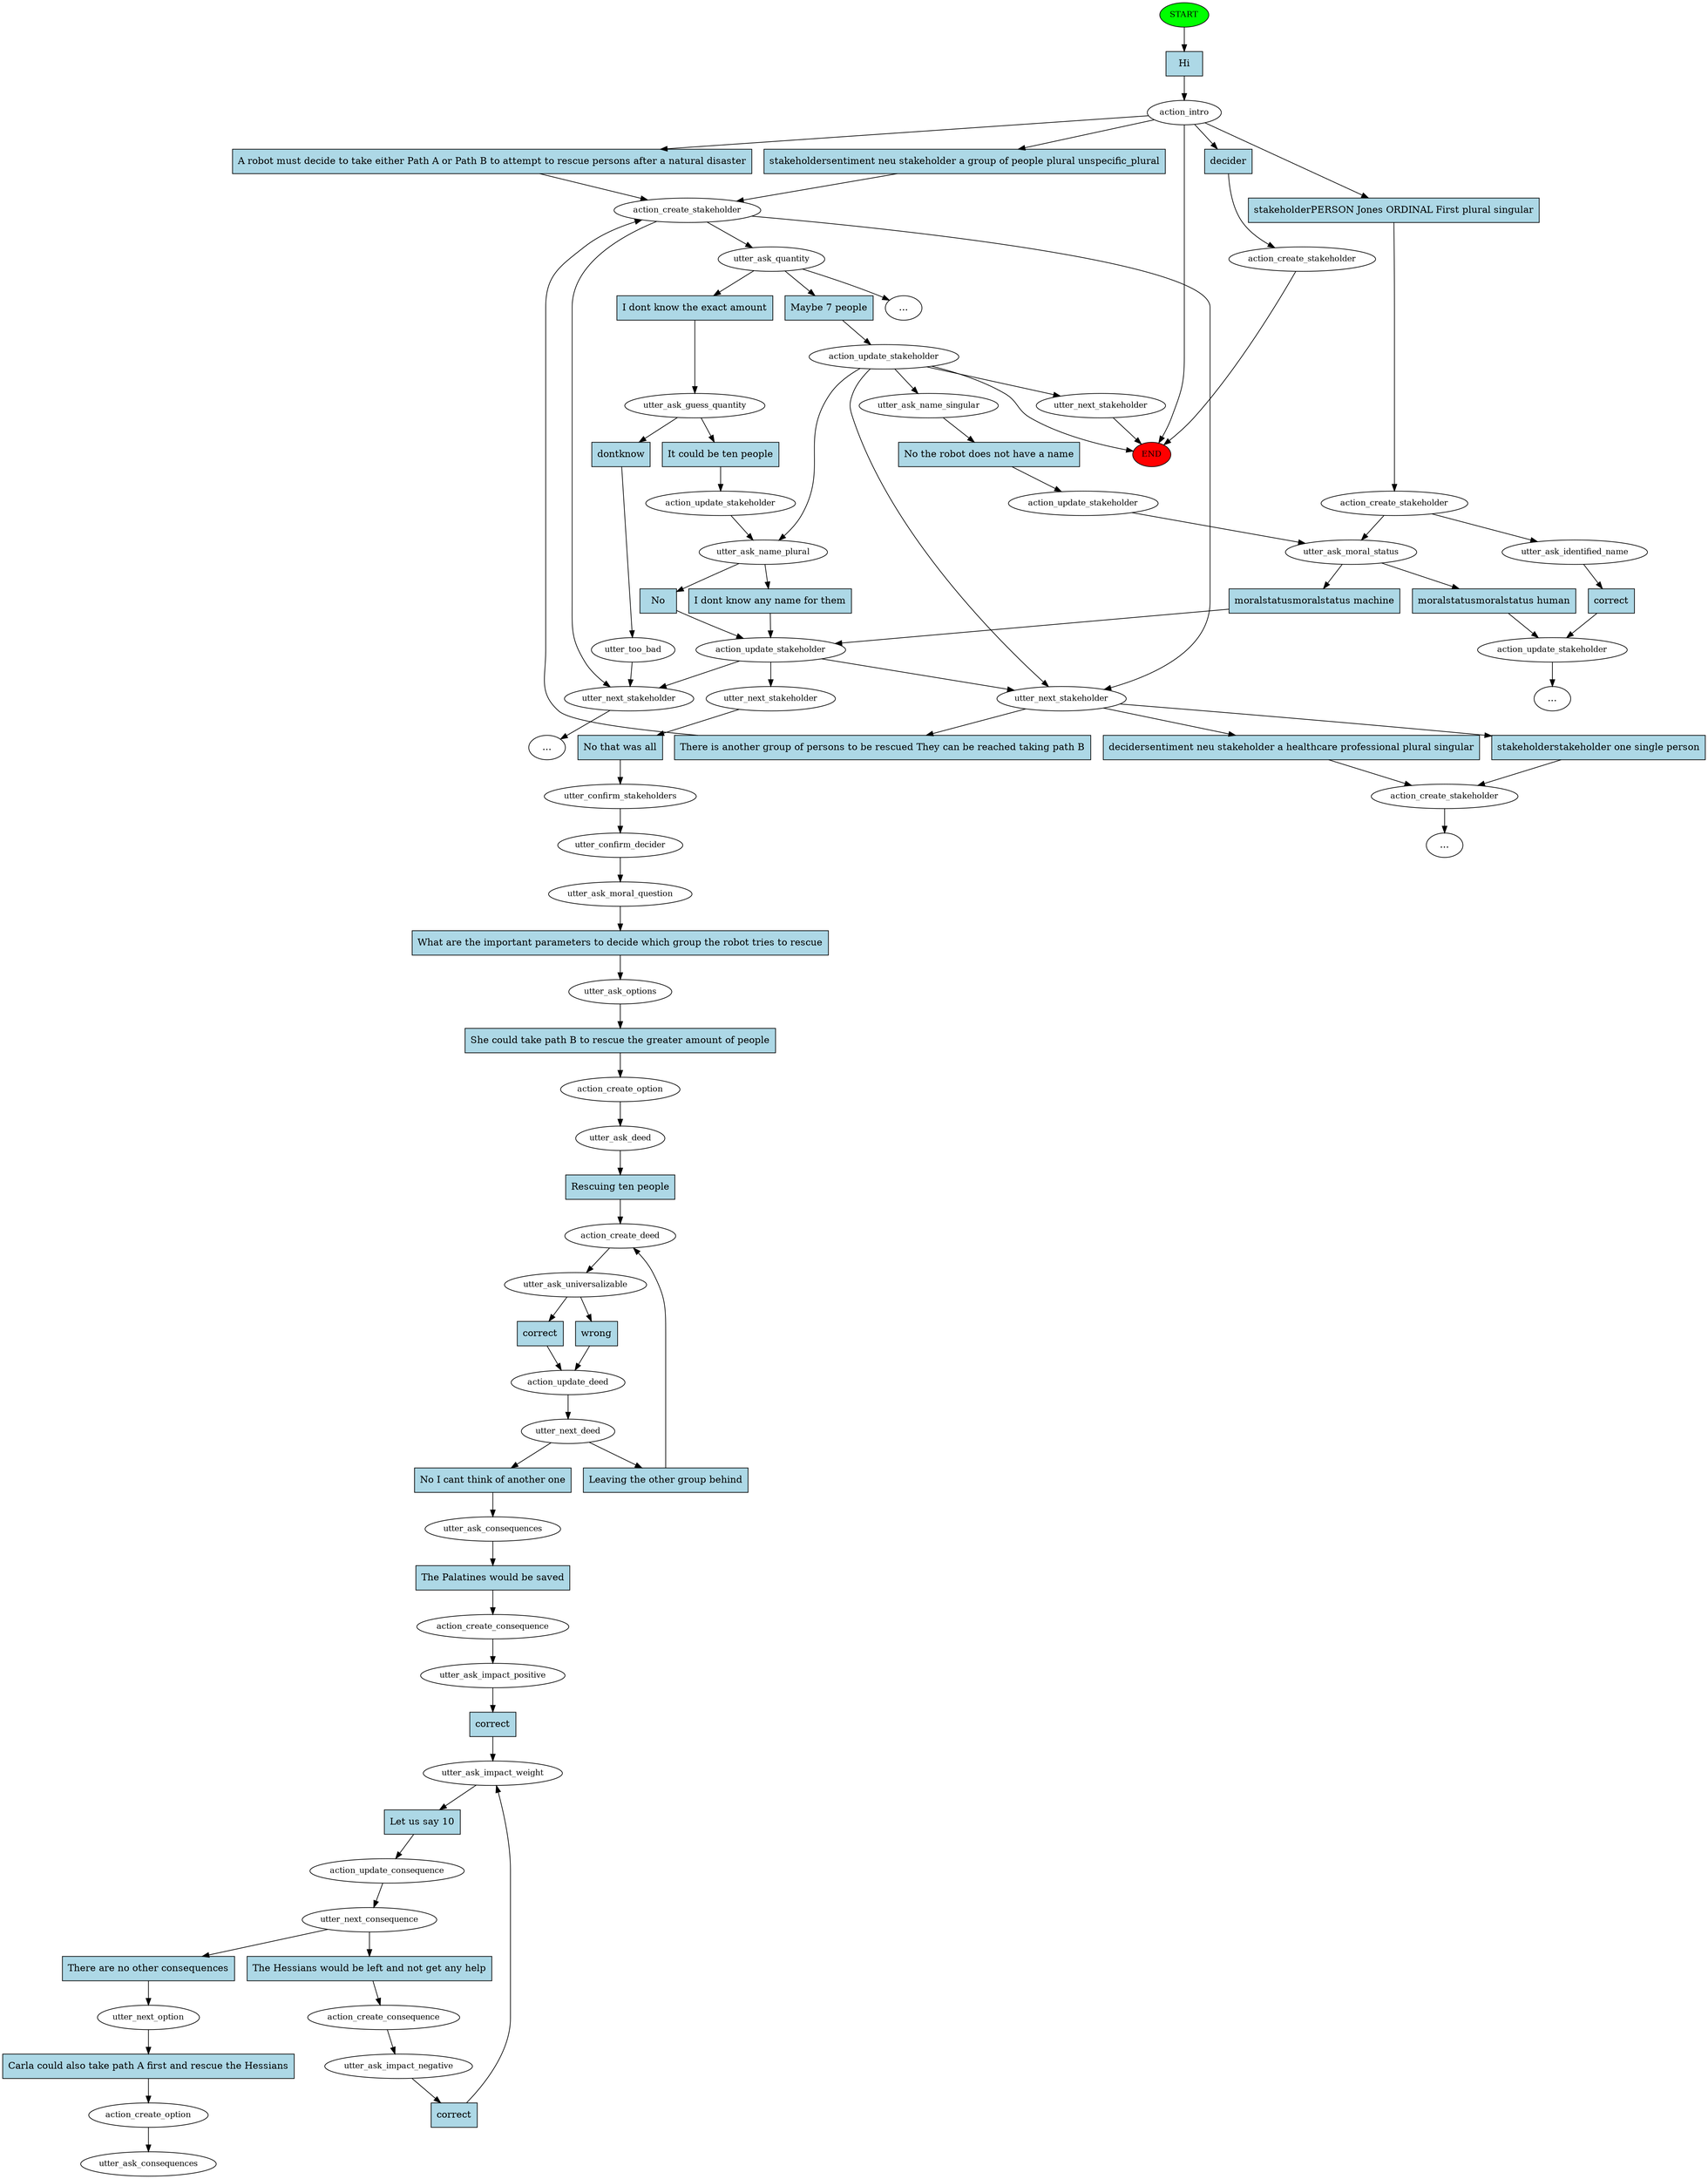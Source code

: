 digraph  {
0 [class="start active", fillcolor=green, fontsize=12, label=START, style=filled];
"-1" [class=end, fillcolor=red, fontsize=12, label=END, style=filled];
1 [class=active, fontsize=12, label=action_intro];
2 [class=active, fontsize=12, label=action_create_stakeholder];
3 [class=active, fontsize=12, label=utter_next_stakeholder];
4 [class="", fontsize=12, label=action_create_stakeholder];
11 [class=active, fontsize=12, label=utter_ask_quantity];
12 [class=active, fontsize=12, label=action_update_stakeholder];
15 [class="", fontsize=12, label=utter_next_stakeholder];
55 [class="", fontsize=12, label=utter_next_stakeholder];
"-34" [class=ellipsis, label="..."];
165 [class=active, fontsize=12, label=utter_ask_guess_quantity];
166 [class="", fontsize=12, label=utter_too_bad];
172 [class=active, fontsize=12, label=utter_ask_name_plural];
173 [class=active, fontsize=12, label=action_update_stakeholder];
183 [class="", fontsize=12, label=action_create_stakeholder];
184 [class=active, fontsize=12, label=utter_ask_moral_status];
185 [class="", fontsize=12, label=action_update_stakeholder];
188 [class="", fontsize=12, label=utter_ask_identified_name];
"-40" [class=ellipsis, label="..."];
195 [class="", fontsize=12, label=action_create_stakeholder];
"-42" [class=ellipsis, label="..."];
"-43" [class=ellipsis, label="..."];
228 [class=active, fontsize=12, label=utter_ask_name_singular];
229 [class=active, fontsize=12, label=action_update_stakeholder];
242 [class=active, fontsize=12, label=action_update_stakeholder];
245 [class=active, fontsize=12, label=utter_next_stakeholder];
246 [class=active, fontsize=12, label=utter_confirm_stakeholders];
247 [class=active, fontsize=12, label=utter_confirm_decider];
248 [class=active, fontsize=12, label=utter_ask_moral_question];
249 [class=active, fontsize=12, label=utter_ask_options];
250 [class=active, fontsize=12, label=action_create_option];
251 [class=active, fontsize=12, label=utter_ask_deed];
252 [class=active, fontsize=12, label=action_create_deed];
253 [class=active, fontsize=12, label=utter_ask_universalizable];
254 [class=active, fontsize=12, label=action_update_deed];
255 [class=active, fontsize=12, label=utter_next_deed];
260 [class=active, fontsize=12, label=utter_ask_consequences];
261 [class=active, fontsize=12, label=action_create_consequence];
262 [class=active, fontsize=12, label=utter_ask_impact_positive];
263 [class=active, fontsize=12, label=utter_ask_impact_weight];
264 [class=active, fontsize=12, label=action_update_consequence];
265 [class=active, fontsize=12, label=utter_next_consequence];
266 [class=active, fontsize=12, label=action_create_consequence];
267 [class=active, fontsize=12, label=utter_ask_impact_negative];
271 [class=active, fontsize=12, label=utter_next_option];
272 [class=active, fontsize=12, label=action_create_option];
273 [class="dashed active", fontsize=12, label=utter_ask_consequences];
274 [class="intent active", fillcolor=lightblue, label=Hi, shape=rect, style=filled];
275 [class=intent, fillcolor=lightblue, label="stakeholdersentiment neu stakeholder a group of people plural unspecific_plural", shape=rect, style=filled];
276 [class="intent active", fillcolor=lightblue, label="A robot must decide to take either Path A or Path B to attempt to rescue persons after a natural disaster", shape=rect, style=filled];
277 [class=intent, fillcolor=lightblue, label="stakeholderPERSON Jones ORDINAL First plural singular", shape=rect, style=filled];
278 [class=intent, fillcolor=lightblue, label=decider, shape=rect, style=filled];
279 [class=intent, fillcolor=lightblue, label="stakeholderstakeholder one single person", shape=rect, style=filled];
280 [class=intent, fillcolor=lightblue, label="decidersentiment neu stakeholder a healthcare professional plural singular", shape=rect, style=filled];
281 [class="intent active", fillcolor=lightblue, label="There is another group of persons to be rescued They can be reached taking path B", shape=rect, style=filled];
282 [class="intent active", fillcolor=lightblue, label="Maybe 7 people", shape=rect, style=filled];
283 [class="intent active", fillcolor=lightblue, label="I dont know the exact amount", shape=rect, style=filled];
284 [class=intent, fillcolor=lightblue, label=dontknow, shape=rect, style=filled];
285 [class="intent active", fillcolor=lightblue, label="It could be ten people", shape=rect, style=filled];
286 [class="intent active", fillcolor=lightblue, label="I dont know any name for them", shape=rect, style=filled];
287 [class="intent active", fillcolor=lightblue, label=No, shape=rect, style=filled];
288 [class=intent, fillcolor=lightblue, label="moralstatusmoralstatus human", shape=rect, style=filled];
289 [class="intent active", fillcolor=lightblue, label="moralstatusmoralstatus machine", shape=rect, style=filled];
290 [class=intent, fillcolor=lightblue, label=correct, shape=rect, style=filled];
291 [class="intent active", fillcolor=lightblue, label="No the robot does not have a name", shape=rect, style=filled];
292 [class="intent active", fillcolor=lightblue, label="No that was all", shape=rect, style=filled];
293 [class="intent active", fillcolor=lightblue, label="What are the important parameters to decide which group the robot tries to rescue", shape=rect, style=filled];
294 [class="intent active", fillcolor=lightblue, label="She could take path B to rescue the greater amount of people", shape=rect, style=filled];
295 [class="intent active", fillcolor=lightblue, label="Rescuing ten people", shape=rect, style=filled];
296 [class="intent active", fillcolor=lightblue, label=correct, shape=rect, style=filled];
297 [class="intent active", fillcolor=lightblue, label=wrong, shape=rect, style=filled];
298 [class="intent active", fillcolor=lightblue, label="Leaving the other group behind", shape=rect, style=filled];
299 [class="intent active", fillcolor=lightblue, label="No I cant think of another one", shape=rect, style=filled];
300 [class="intent active", fillcolor=lightblue, label="The Palatines would be saved", shape=rect, style=filled];
301 [class="intent active", fillcolor=lightblue, label=correct, shape=rect, style=filled];
302 [class="intent active", fillcolor=lightblue, label="Let us say 10", shape=rect, style=filled];
303 [class="intent active", fillcolor=lightblue, label="The Hessians would be left and not get any help", shape=rect, style=filled];
304 [class="intent active", fillcolor=lightblue, label="There are no other consequences", shape=rect, style=filled];
305 [class="intent active", fillcolor=lightblue, label=correct, shape=rect, style=filled];
306 [class="intent active", fillcolor=lightblue, label="Carla could also take path A first and rescue the Hessians", shape=rect, style=filled];
0 -> 274  [class=active, key=0];
1 -> "-1"  [class="", key=NONE, label=""];
1 -> 275  [class="", key=0];
1 -> 276  [class=active, key=0];
1 -> 277  [class="", key=0];
1 -> 278  [class="", key=0];
2 -> 3  [class="", key=NONE, label=""];
2 -> 15  [class="", key=NONE, label=""];
2 -> 11  [class=active, key=NONE, label=""];
3 -> 279  [class="", key=0];
3 -> 280  [class="", key=0];
3 -> 281  [class=active, key=0];
4 -> "-43"  [class="", key=NONE, label=""];
11 -> "-34"  [class="", key=NONE, label=""];
11 -> 282  [class=active, key=0];
11 -> 283  [class=active, key=0];
12 -> 3  [class="", key=NONE, label=""];
12 -> 55  [class="", key=NONE, label=""];
12 -> 172  [class=active, key=NONE, label=""];
12 -> "-1"  [class="", key=NONE, label=""];
12 -> 228  [class=active, key=NONE, label=""];
15 -> "-42"  [class="", key=NONE, label=""];
55 -> "-1"  [class="", key=NONE, label=""];
165 -> 284  [class="", key=0];
165 -> 285  [class=active, key=0];
166 -> 15  [class="", key=NONE, label=""];
172 -> 286  [class=active, key=0];
172 -> 287  [class=active, key=0];
173 -> 15  [class="", key=NONE, label=""];
173 -> 3  [class=active, key=NONE, label=""];
173 -> 245  [class=active, key=NONE, label=""];
183 -> 184  [class="", key=NONE, label=""];
183 -> 188  [class="", key=NONE, label=""];
184 -> 288  [class="", key=0];
184 -> 289  [class=active, key=0];
185 -> "-40"  [class="", key=NONE, label=""];
188 -> 290  [class="", key=0];
195 -> "-1"  [class="", key=NONE, label=""];
228 -> 291  [class=active, key=0];
229 -> 184  [class=active, key=NONE, label=""];
242 -> 172  [class=active, key=NONE, label=""];
245 -> 292  [class=active, key=0];
246 -> 247  [class=active, key=NONE, label=""];
247 -> 248  [class=active, key=NONE, label=""];
248 -> 293  [class=active, key=0];
249 -> 294  [class=active, key=0];
250 -> 251  [class=active, key=NONE, label=""];
251 -> 295  [class=active, key=0];
252 -> 253  [class=active, key=NONE, label=""];
253 -> 296  [class=active, key=0];
253 -> 297  [class=active, key=0];
254 -> 255  [class=active, key=NONE, label=""];
255 -> 298  [class=active, key=0];
255 -> 299  [class=active, key=0];
260 -> 300  [class=active, key=0];
261 -> 262  [class=active, key=NONE, label=""];
262 -> 301  [class=active, key=0];
263 -> 302  [class=active, key=0];
264 -> 265  [class=active, key=NONE, label=""];
265 -> 303  [class=active, key=0];
265 -> 304  [class=active, key=0];
266 -> 267  [class=active, key=NONE, label=""];
267 -> 305  [class=active, key=0];
271 -> 306  [class=active, key=0];
272 -> 273  [class=active, key=NONE, label=""];
274 -> 1  [class=active, key=0];
275 -> 2  [class="", key=0];
276 -> 2  [class=active, key=0];
277 -> 183  [class="", key=0];
278 -> 195  [class="", key=0];
279 -> 4  [class="", key=0];
280 -> 4  [class="", key=0];
281 -> 2  [class=active, key=0];
282 -> 12  [class=active, key=0];
283 -> 165  [class=active, key=0];
284 -> 166  [class="", key=0];
285 -> 242  [class=active, key=0];
286 -> 173  [class=active, key=0];
287 -> 173  [class=active, key=0];
288 -> 185  [class="", key=0];
289 -> 173  [class=active, key=0];
290 -> 185  [class="", key=0];
291 -> 229  [class=active, key=0];
292 -> 246  [class=active, key=0];
293 -> 249  [class=active, key=0];
294 -> 250  [class=active, key=0];
295 -> 252  [class=active, key=0];
296 -> 254  [class=active, key=0];
297 -> 254  [class=active, key=0];
298 -> 252  [class=active, key=0];
299 -> 260  [class=active, key=0];
300 -> 261  [class=active, key=0];
301 -> 263  [class=active, key=0];
302 -> 264  [class=active, key=0];
303 -> 266  [class=active, key=0];
304 -> 271  [class=active, key=0];
305 -> 263  [class=active, key=0];
306 -> 272  [class=active, key=0];
}
